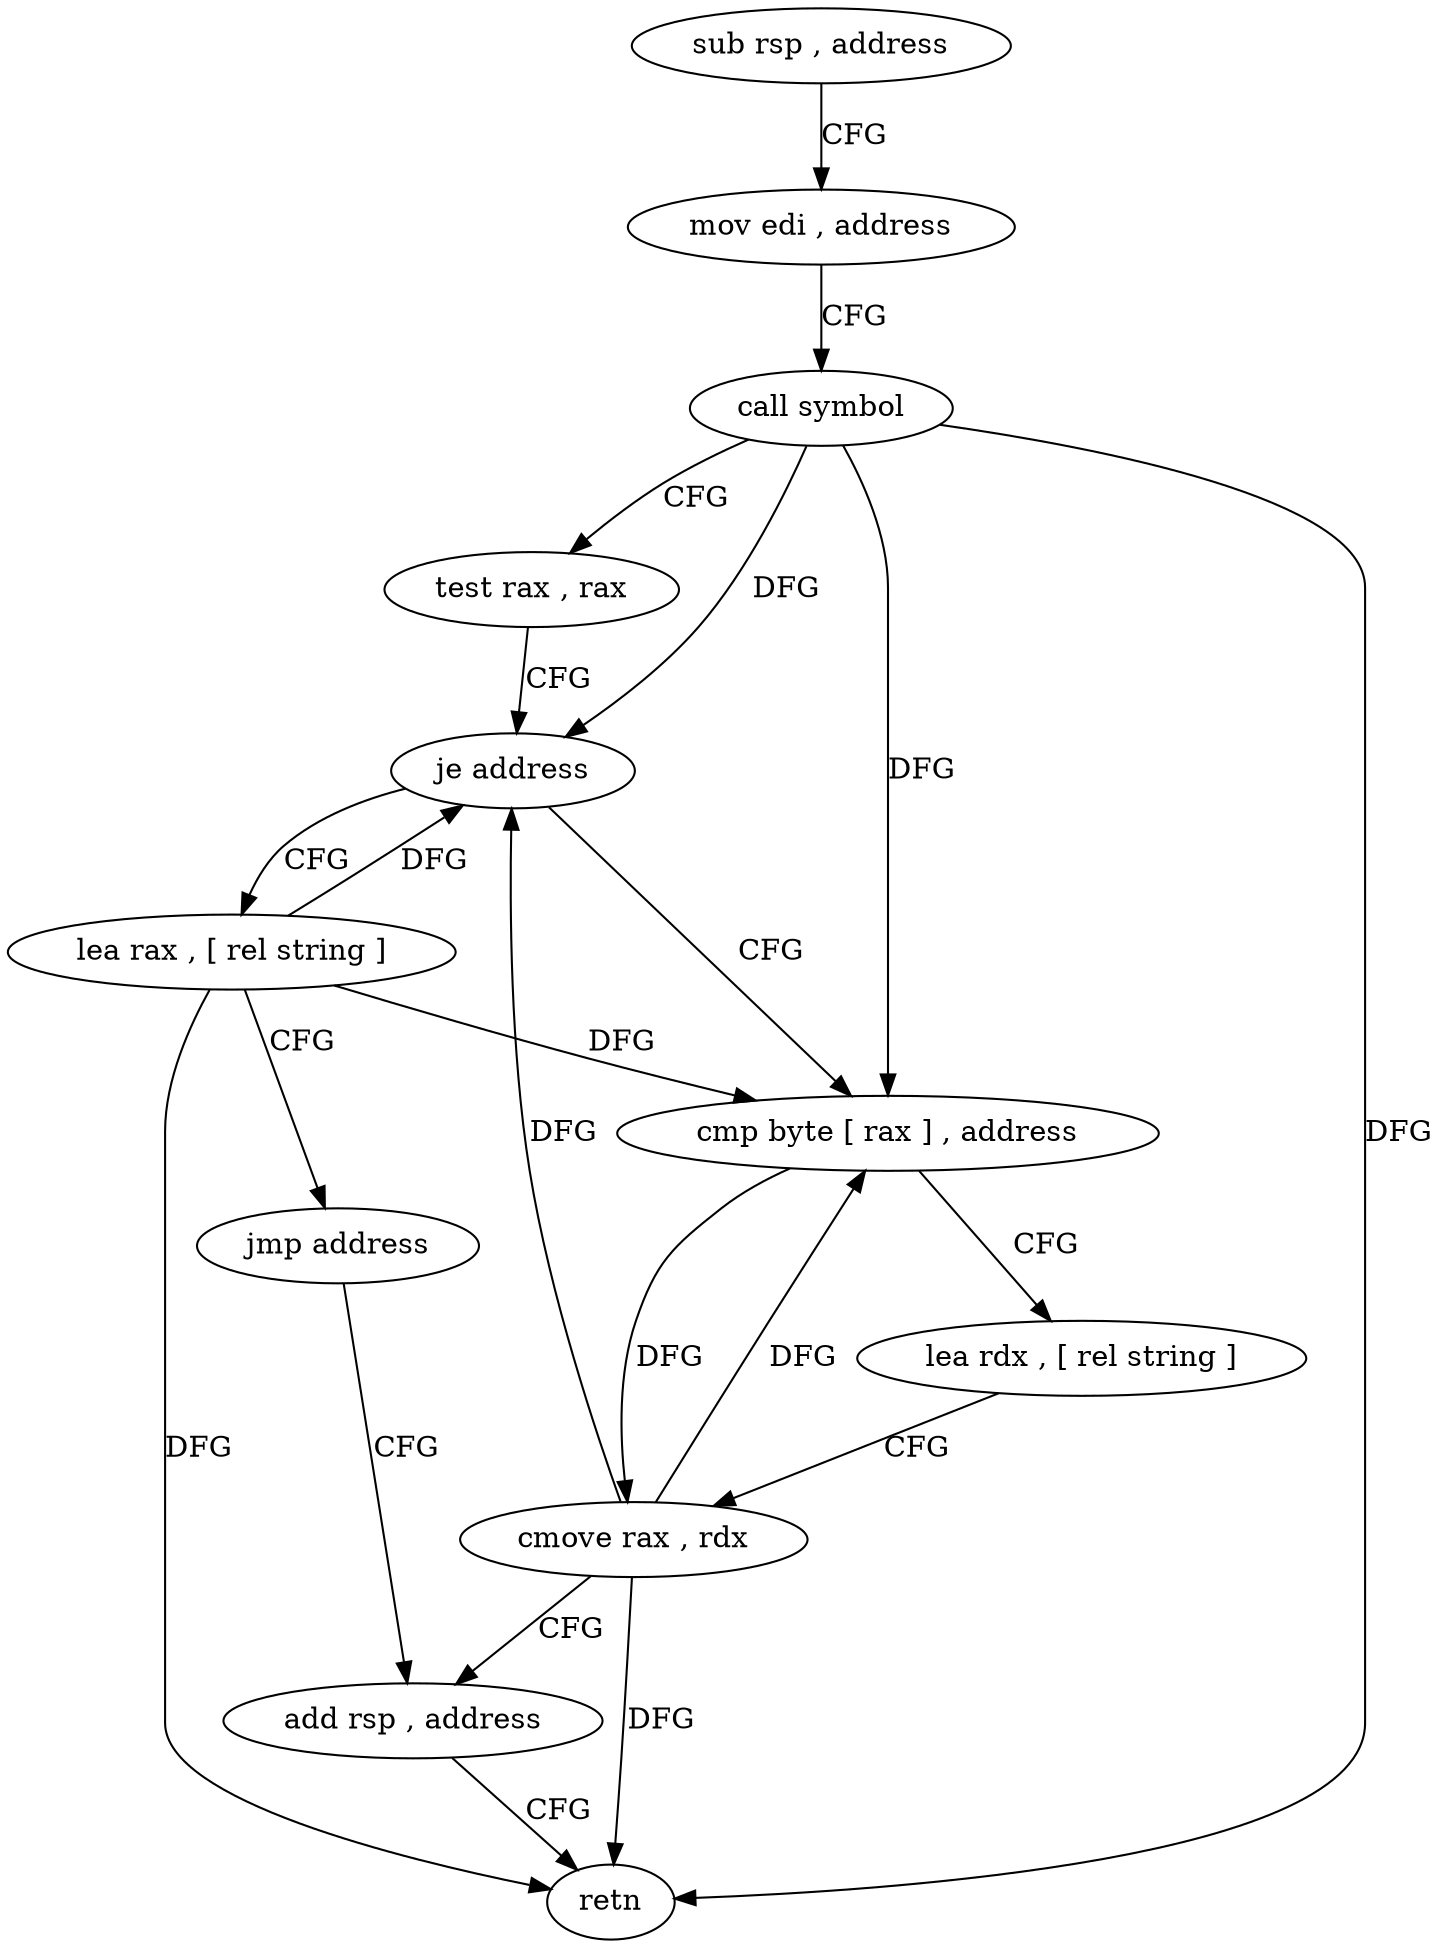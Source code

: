 digraph "func" {
"4300245" [label = "sub rsp , address" ]
"4300249" [label = "mov edi , address" ]
"4300254" [label = "call symbol" ]
"4300259" [label = "test rax , rax" ]
"4300262" [label = "je address" ]
"4300283" [label = "lea rax , [ rel string ]" ]
"4300264" [label = "cmp byte [ rax ] , address" ]
"4300290" [label = "jmp address" ]
"4300278" [label = "add rsp , address" ]
"4300267" [label = "lea rdx , [ rel string ]" ]
"4300274" [label = "cmove rax , rdx" ]
"4300282" [label = "retn" ]
"4300245" -> "4300249" [ label = "CFG" ]
"4300249" -> "4300254" [ label = "CFG" ]
"4300254" -> "4300259" [ label = "CFG" ]
"4300254" -> "4300262" [ label = "DFG" ]
"4300254" -> "4300264" [ label = "DFG" ]
"4300254" -> "4300282" [ label = "DFG" ]
"4300259" -> "4300262" [ label = "CFG" ]
"4300262" -> "4300283" [ label = "CFG" ]
"4300262" -> "4300264" [ label = "CFG" ]
"4300283" -> "4300290" [ label = "CFG" ]
"4300283" -> "4300262" [ label = "DFG" ]
"4300283" -> "4300264" [ label = "DFG" ]
"4300283" -> "4300282" [ label = "DFG" ]
"4300264" -> "4300267" [ label = "CFG" ]
"4300264" -> "4300274" [ label = "DFG" ]
"4300290" -> "4300278" [ label = "CFG" ]
"4300278" -> "4300282" [ label = "CFG" ]
"4300267" -> "4300274" [ label = "CFG" ]
"4300274" -> "4300278" [ label = "CFG" ]
"4300274" -> "4300262" [ label = "DFG" ]
"4300274" -> "4300264" [ label = "DFG" ]
"4300274" -> "4300282" [ label = "DFG" ]
}
